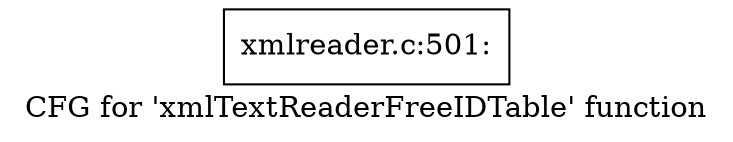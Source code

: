 digraph "CFG for 'xmlTextReaderFreeIDTable' function" {
	label="CFG for 'xmlTextReaderFreeIDTable' function";

	Node0x48537c0 [shape=record,label="{xmlreader.c:501:}"];
}
